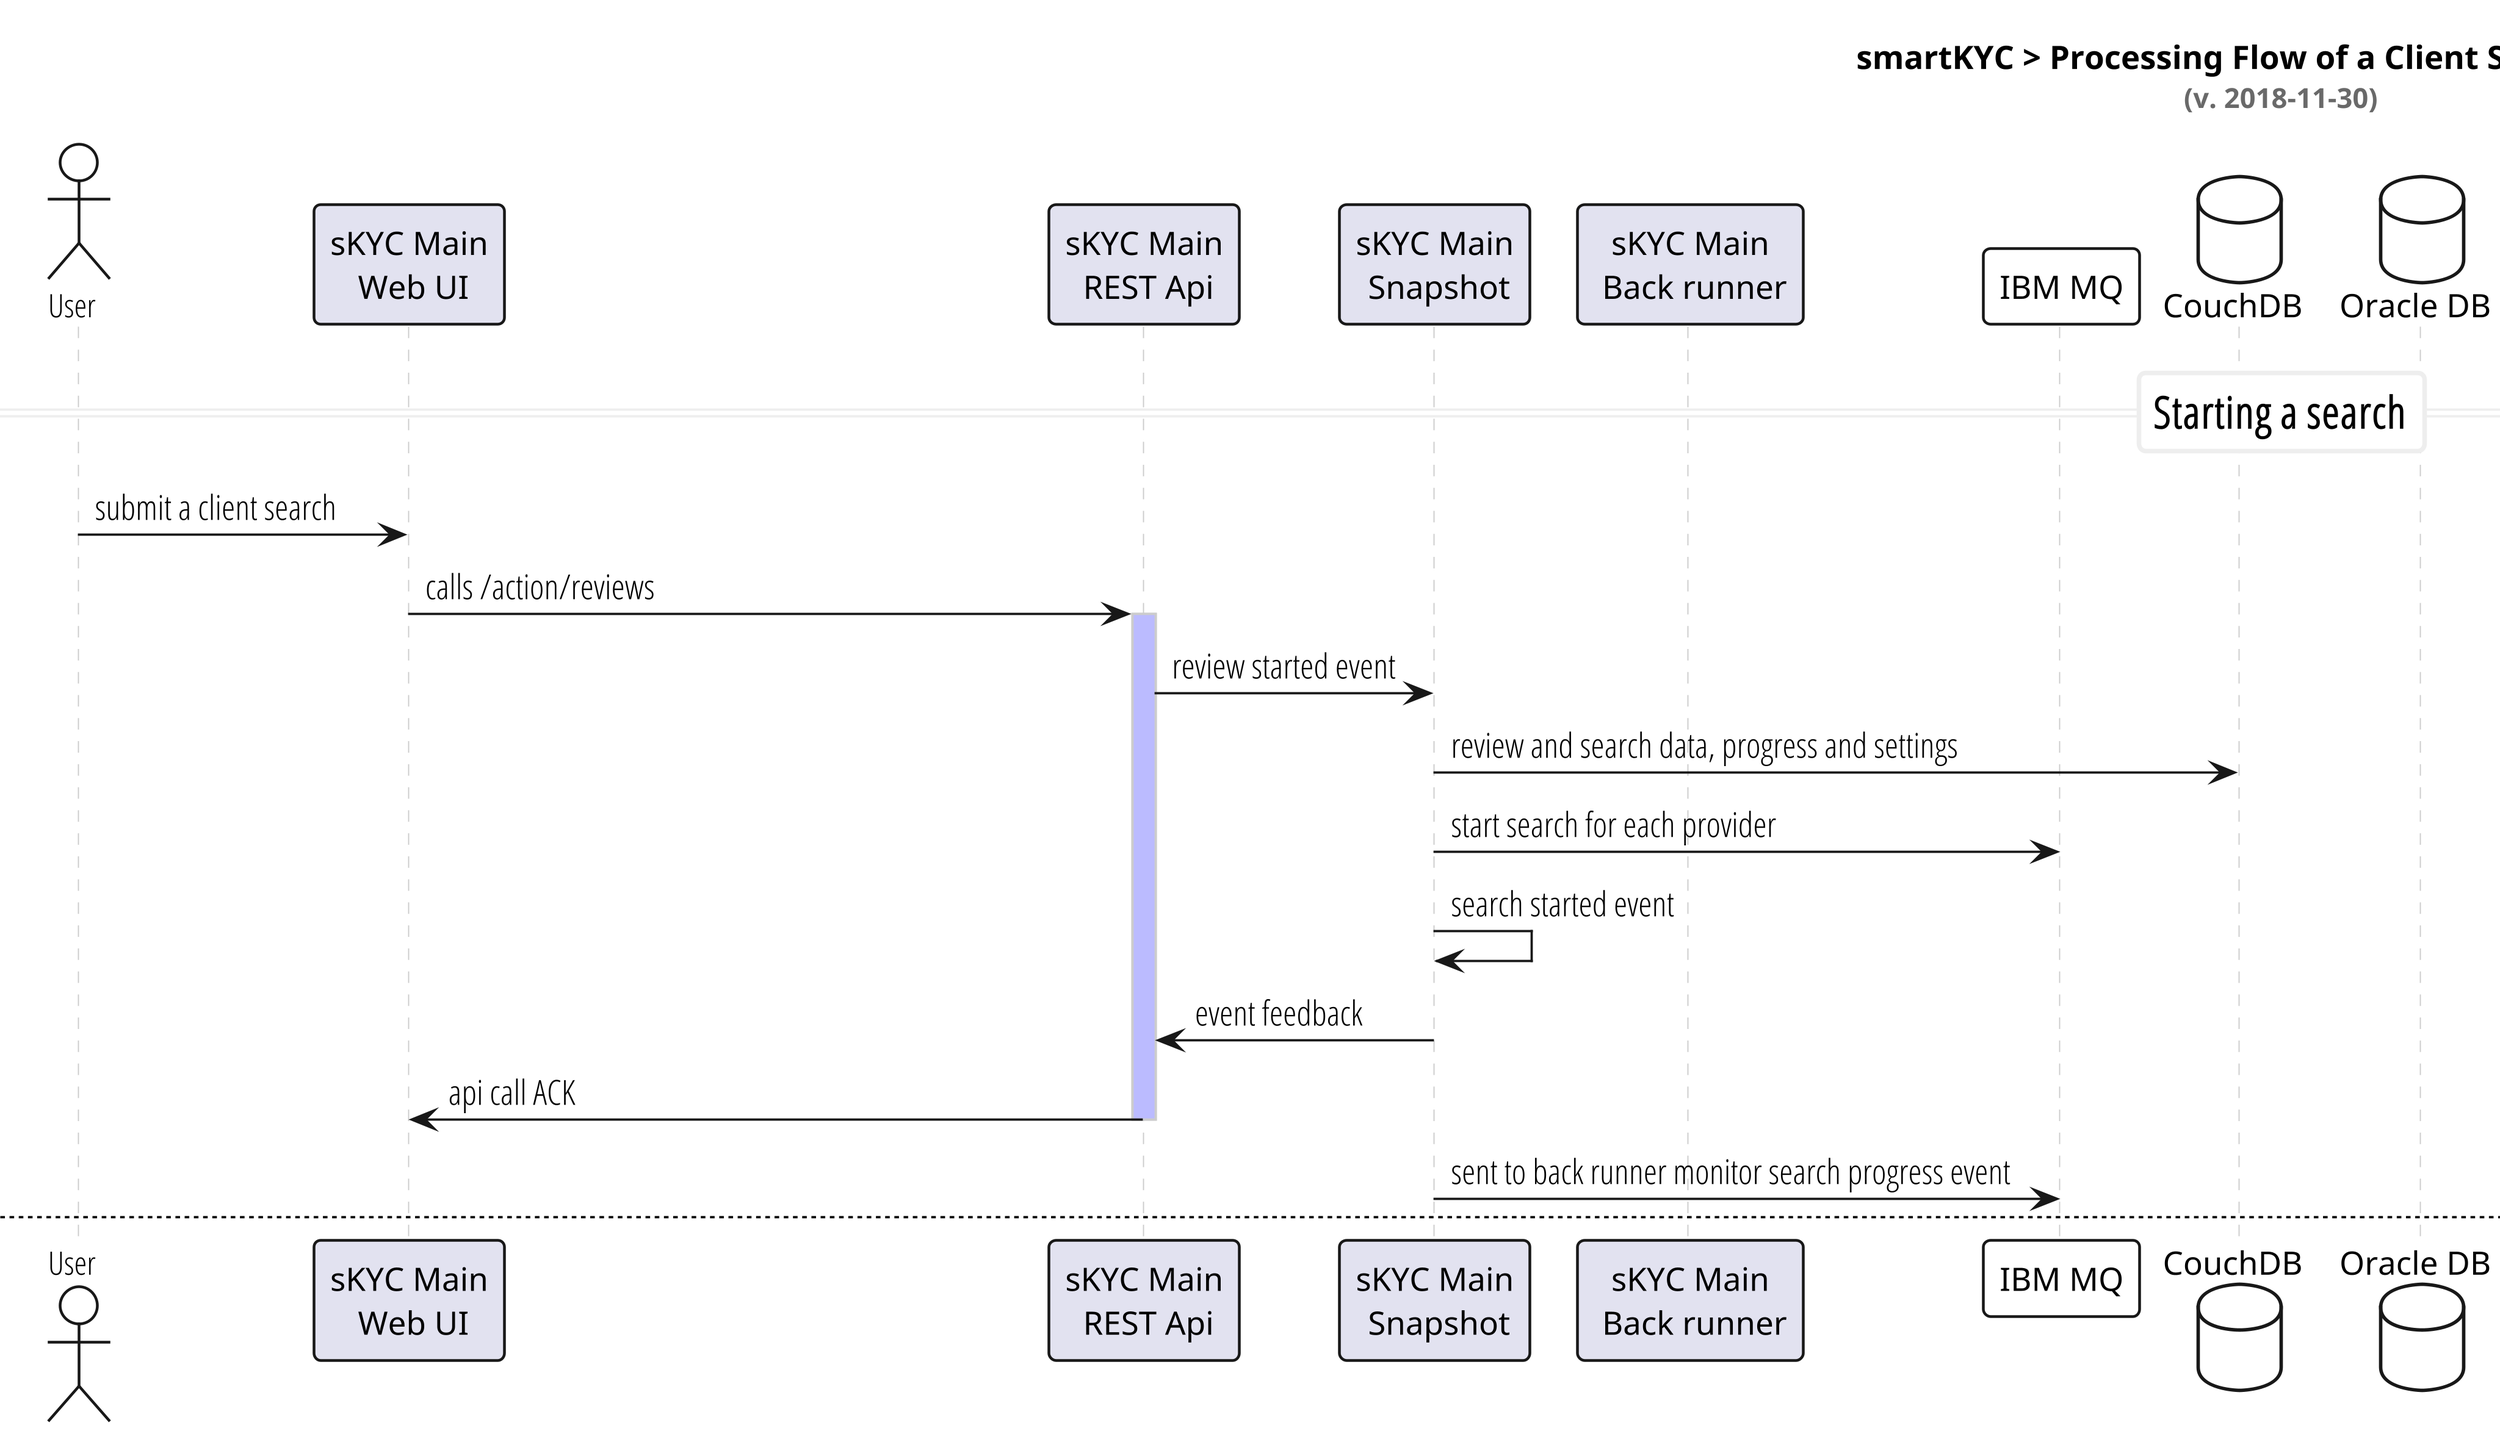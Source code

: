@startuml

skinparam dpi 600
scale 1200*1800

skinparam roundCorner 6
skinparam shadowing false
skinparam interface {
  backgroundColor WhiteSmoke
}
skinparam actor {
  FontName Open Sans Condensed Light
  FontSize 14
}
skinparam arrow {
  FontName Open Sans Condensed Light
  FontSize 15
}
skinparam note {
  FontName Open Sans Condensed Light
  FontSize 13
  BorderColor #bbb
}
skinparam footer {
  FontName Open Sans Condensed Light
  FontSize 14
  FontColor DimGrey
}
skinparam sequence {
  actorBorderThickness 1.2
  participantBorderThickness 1.2
  LifeLineBorderColor #ccc
  ParticipantFontName Avenir Next Condensed
  DividerBorderColor #eee
  DividerBackgroundColor #fff
  DividerFontName Open Sans Condensed Light
  DividerFontSize 15
  DividerFontStyle Light
  TitleFontName Open Sans Condensed Light
  TitleFontStyle Light
  TitleFontSize 17
}

actor "User" as user #fff
participant "sKYC Main\n Web UI" as ui
participant "sKYC Main\n REST Api" as api
participant "sKYC Main\n Snapshot" as snapshot
participant "sKYC Main\n Back runner" as backrunner
participant "IBM MQ" as mq #fff
database "CouchDB" as couch #fff
database "Oracle DB" as oracle #fff
participant "sKYC Exp\n Worker" as exp #eff
participant "sKYC Media\n Connector" as media #fef
participant "sKYC Media\n Search" as search #fef
participant "sKYC Media\n Scraper" as cution #fef
participant "sKYC\n Processing\n Worker" as proc #ffe
participant "Media\n provider" as gmp #fee
participant "Profile\n provider" as pp #fef
participant "Search\n Engine" as se #eef
participant "Internet" as inet #efe


title
smartKYC > Processing Flow of a Client Search action
<font color="DimGrey" size="12">(v. 2018-11-30)</font>
endtitle

=== Starting a search ==
user -> ui : submit a client search
ui -> api: calls /action/reviews
activate api #BBBBFF
api -> snapshot: review started event
snapshot -> couch: review and search data, progress and settings
snapshot -> mq: start search for each provider
snapshot -> snapshot: search started event
snapshot -> api: event feedback
api -> ui: api call ACK
deactivate api
snapshot -> mq: sent to back runner monitor search progress event


newpage

=== Media provider search ==
snapshot -> mq: put message for Media
mq --> media: get message / open tx
activate mq #FFBBBB
media -> mq: split/additional request (optional)
mq --> media: get additional request
media -> gmp: query media provider
gmp -> media: retrieve the documents
loop for each document
    media -> couch: check for duplication
    media -> mq: send document to process
    ref over media, proc :Process document
end
media --> couch: update search progress
media -> mq: commit tx
deactivate mq

newpage

=== Search engine search ==
snapshot -> mq: put message for Media
mq --> search: get message / open tx
activate mq #FFBBBB
search -> mq: split/additional request (optional)
search -> se: query search engine
se -> search: retrieve the list of urls
loop for each url
    search -> mq: send url to be downloaded
    ref over media, cution :Download internet document from URL
end
search --> couch: update search progress
search -> mq: send document to main to be stored
ref over mq, snapshot: Store document
search -> mq: commit tx
deactivate mq

newpage

=== Download internet document from URL ==
search -> mq: put url to download
mq --> cution: get message / open tx
activate mq #FFBBBB
cution ->inet: get url
inet -> cution: retrieve document
...  clean the document ...
cution <-> couch: check for duplication
cution -> mq: send document to process
ref over search, proc :Process document
search -> mq: send document to main to be stored
ref over mq, snapshot: Store document
cution --> couch: update search progress
cution -> mq: commit tx
deactivate mq

newpage

=== EXP provider search ==
snapshot -> mq: put message for Exp
mq --> exp: get message / open tx
activate mq #FFBBBB
exp -> pp: query exp provider (can also be DB)
pp -> exp: retrieve the documents
exp <-> couch: check for duplication
exp -> exp: extracting information and scoring
exp -> mq: send document to main to be stored
ref over mq, snapshot: Store document

exp --> couch: update search progress
exp -> mq: commit tx
deactivate mq

newpage

=== Process document ==
search -> mq: send document to process
mq --> proc: get the document
activate mq #FFBBBB
...  process the documents ...
proc -> mq: send processed document to snapshot
proc --> couch: update search progress
proc -> mq: commit tx
deactivate mq

newpage

=== Store document ==
mq --> snapshot: get document to store
activate mq #FFBBBB
snapshot -> oracle: store the results
snapshot -> couch: store the results
snapshot -> couch: update search status
snapshot -> mq: commit tx
deactivate mq

newpage

=== Search done ==
snapshot --> mq: sent to back runner monitor search progress event
mq -> backrunner: search progress update start
activate mq #FFBBBB
loop poll until done
   backrunner -> couch: search status
   couch -> backrunner: get search status
   ... sleep ...
end
... information aggregation and statistics updated ...
backrunner -> mq: search done event
deactivate mq
mq -> snapshot: search done event
activate mq #FFBBBB
snapshot -> couch: update search status
snapshot -> oracle: update review data
snapshot -> mq: search done event
deactivate mq

newpage

=== Search progress ==
user --> ui: waiting for search to end
loop poll until search is completed
ui -> api: calls /state/cycles/reviews/{reviewId}/requests/progress api
activate api #BBBBFF
api -> couch: retrieve current search status
couch -> api: search status response
api -> ui: search status response
deactivate api #BBBBFF
ui --> user: Update progress
   ... sleep ...
end
ui --> user: show search as done
|||

@endumlwho